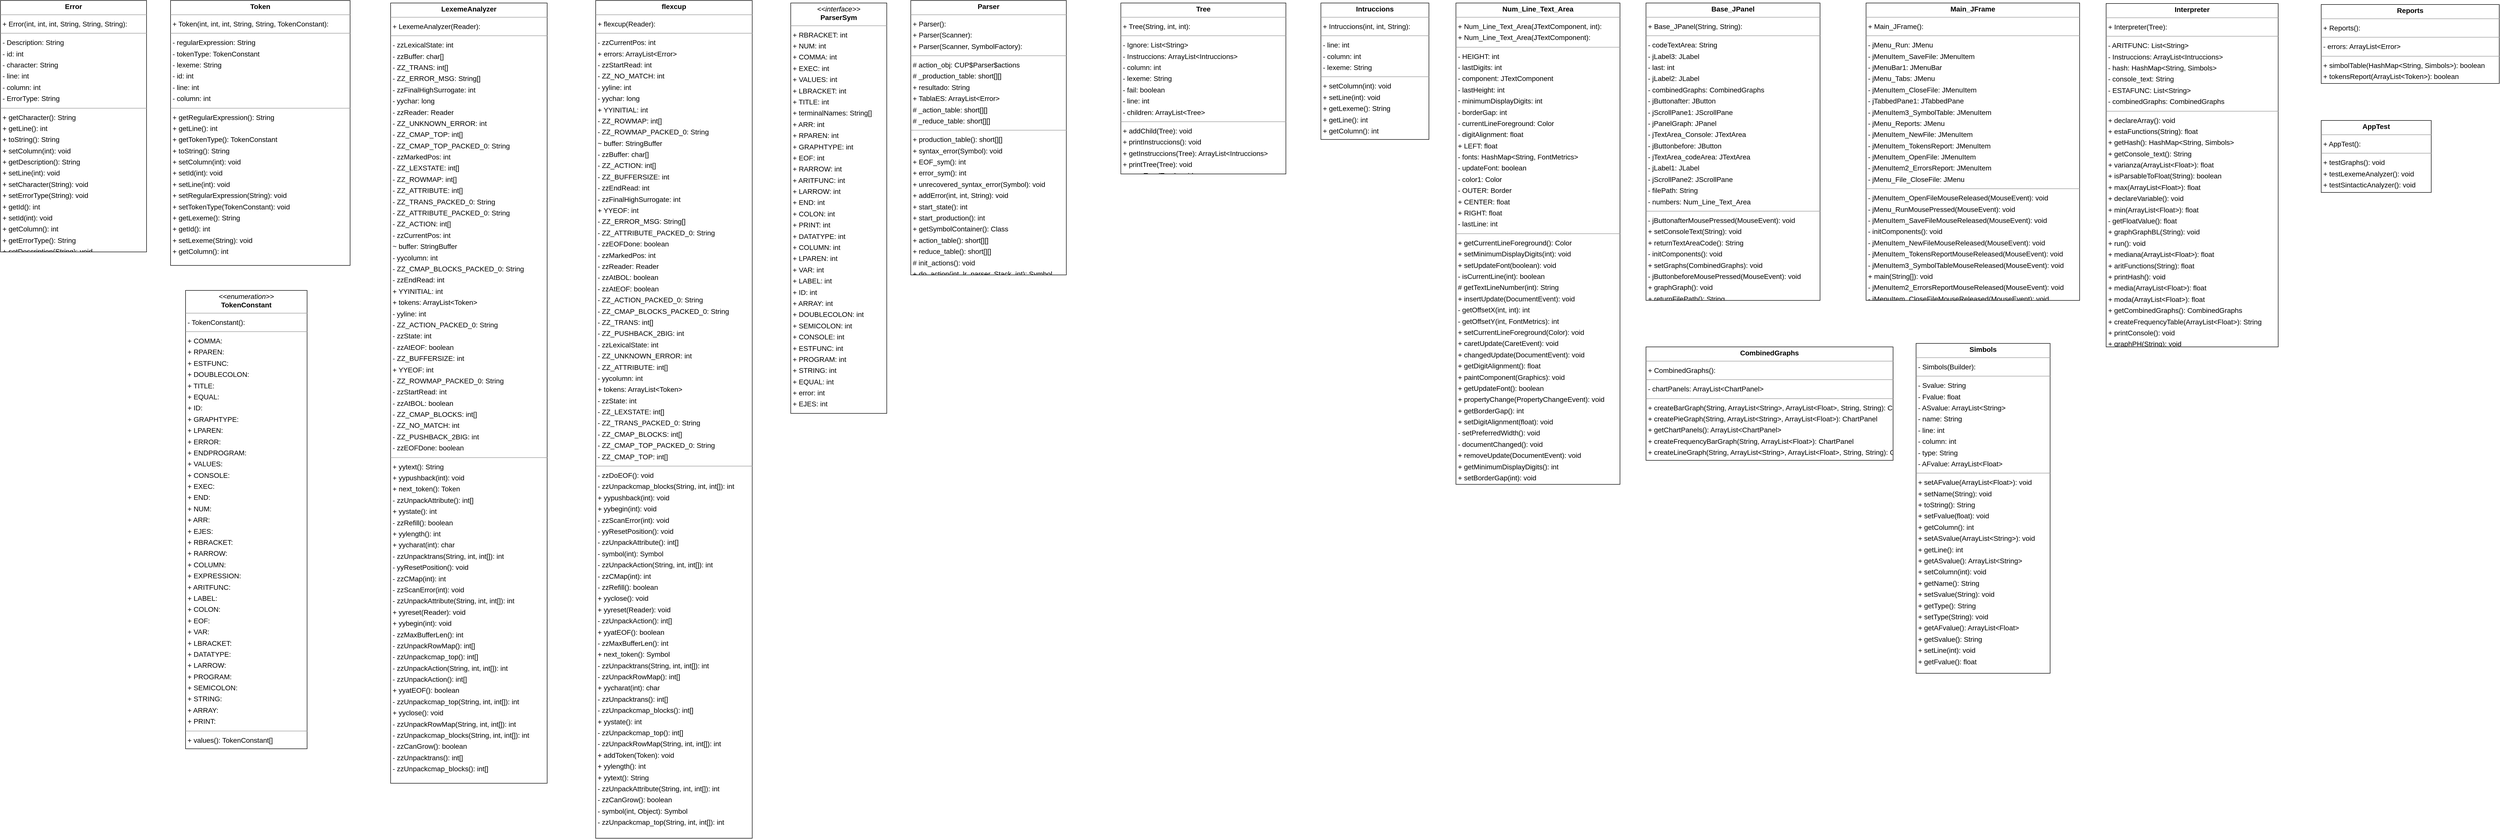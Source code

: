 <mxfile version="24.0.4" type="device">
  <diagram id="rQlFK94VVckKYzpqqI0J" name="Página-1">
    <mxGraphModel dx="8267" dy="2667" grid="1" gridSize="10" guides="1" tooltips="1" connect="1" arrows="1" fold="1" page="0" pageScale="1" pageWidth="3300" pageHeight="4681" background="none" math="0" shadow="0">
      <root>
        <mxCell id="0" />
        <mxCell id="1" parent="0" />
        <mxCell id="node15" value="&lt;p style=&quot;margin:0px;margin-top:4px;text-align:center;&quot;&gt;&lt;b&gt;AppTest&lt;/b&gt;&lt;/p&gt;&lt;hr size=&quot;1&quot;/&gt;&lt;p style=&quot;margin:0 0 0 4px;line-height:1.6;&quot;&gt;+ AppTest(): &lt;/p&gt;&lt;hr size=&quot;1&quot;/&gt;&lt;p style=&quot;margin:0 0 0 4px;line-height:1.6;&quot;&gt;+ testGraphs(): void&lt;br/&gt;+ testLexemeAnalyzer(): void&lt;br/&gt;+ testSintacticAnalyzer(): void&lt;/p&gt;" style="verticalAlign=top;align=left;overflow=fill;fontSize=14;fontFamily=Helvetica;html=1;rounded=0;shadow=0;comic=0;labelBackgroundColor=none;strokeWidth=1;" parent="1" vertex="1">
          <mxGeometry x="2620" y="1320" width="220" height="144" as="geometry" />
        </mxCell>
        <mxCell id="node16" value="&lt;p style=&quot;margin:0px;margin-top:4px;text-align:center;&quot;&gt;&lt;b&gt;Base_JPanel&lt;/b&gt;&lt;/p&gt;&lt;hr size=&quot;1&quot;/&gt;&lt;p style=&quot;margin:0 0 0 4px;line-height:1.6;&quot;&gt;+ Base_JPanel(String, String): &lt;/p&gt;&lt;hr size=&quot;1&quot;/&gt;&lt;p style=&quot;margin:0 0 0 4px;line-height:1.6;&quot;&gt;- codeTextArea: String&lt;br/&gt;- jLabel3: JLabel&lt;br/&gt;- last: int&lt;br/&gt;- jLabel2: JLabel&lt;br/&gt;- combinedGraphs: CombinedGraphs&lt;br/&gt;- jButtonafter: JButton&lt;br/&gt;- jScrollPane1: JScrollPane&lt;br/&gt;- jPanelGraph: JPanel&lt;br/&gt;- jTextArea_Console: JTextArea&lt;br/&gt;- jButtonbefore: JButton&lt;br/&gt;- jTextArea_codeArea: JTextArea&lt;br/&gt;- jLabel1: JLabel&lt;br/&gt;- jScrollPane2: JScrollPane&lt;br/&gt;- filePath: String&lt;br/&gt;- numbers: Num_Line_Text_Area&lt;/p&gt;&lt;hr size=&quot;1&quot;/&gt;&lt;p style=&quot;margin:0 0 0 4px;line-height:1.6;&quot;&gt;- jButtonafterMousePressed(MouseEvent): void&lt;br/&gt;+ setConsoleText(String): void&lt;br/&gt;+ returnTextAreaCode(): String&lt;br/&gt;- initComponents(): void&lt;br/&gt;+ setGraphs(CombinedGraphs): void&lt;br/&gt;- jButtonbeforeMousePressed(MouseEvent): void&lt;br/&gt;+ graphGraph(): void&lt;br/&gt;+ returnFilePath(): String&lt;/p&gt;" style="verticalAlign=top;align=left;overflow=fill;fontSize=14;fontFamily=Helvetica;html=1;rounded=0;shadow=0;comic=0;labelBackgroundColor=none;strokeWidth=1;" parent="1" vertex="1">
          <mxGeometry x="1270" y="1085" width="348" height="595" as="geometry" />
        </mxCell>
        <mxCell id="node5" value="&lt;p style=&quot;margin:0px;margin-top:4px;text-align:center;&quot;&gt;&lt;b&gt;CombinedGraphs&lt;/b&gt;&lt;/p&gt;&lt;hr size=&quot;1&quot;/&gt;&lt;p style=&quot;margin:0 0 0 4px;line-height:1.6;&quot;&gt;+ CombinedGraphs(): &lt;/p&gt;&lt;hr size=&quot;1&quot;/&gt;&lt;p style=&quot;margin:0 0 0 4px;line-height:1.6;&quot;&gt;- chartPanels: ArrayList&amp;lt;ChartPanel&amp;gt;&lt;/p&gt;&lt;hr size=&quot;1&quot;/&gt;&lt;p style=&quot;margin:0 0 0 4px;line-height:1.6;&quot;&gt;+ createBarGraph(String, ArrayList&amp;lt;String&amp;gt;, ArrayList&amp;lt;Float&amp;gt;, String, String): ChartPanel&lt;br/&gt;+ createPieGraph(String, ArrayList&amp;lt;String&amp;gt;, ArrayList&amp;lt;Float&amp;gt;): ChartPanel&lt;br/&gt;+ getChartPanels(): ArrayList&amp;lt;ChartPanel&amp;gt;&lt;br/&gt;+ createFrequencyBarGraph(String, ArrayList&amp;lt;Float&amp;gt;): ChartPanel&lt;br/&gt;+ createLineGraph(String, ArrayList&amp;lt;String&amp;gt;, ArrayList&amp;lt;Float&amp;gt;, String, String): ChartPanel&lt;br/&gt;+ addChartPanel(ChartPanel): void&lt;/p&gt;" style="verticalAlign=top;align=left;overflow=fill;fontSize=14;fontFamily=Helvetica;html=1;rounded=0;shadow=0;comic=0;labelBackgroundColor=none;strokeWidth=1;" parent="1" vertex="1">
          <mxGeometry x="1270" y="1773" width="494" height="227" as="geometry" />
        </mxCell>
        <mxCell id="node14" value="&lt;p style=&quot;margin:0px;margin-top:4px;text-align:center;&quot;&gt;&lt;b&gt;Error&lt;/b&gt;&lt;/p&gt;&lt;hr size=&quot;1&quot;/&gt;&lt;p style=&quot;margin:0 0 0 4px;line-height:1.6;&quot;&gt;+ Error(int, int, int, String, String, String): &lt;/p&gt;&lt;hr size=&quot;1&quot;/&gt;&lt;p style=&quot;margin:0 0 0 4px;line-height:1.6;&quot;&gt;- Description: String&lt;br/&gt;- id: int&lt;br/&gt;- character: String&lt;br/&gt;- line: int&lt;br/&gt;- column: int&lt;br/&gt;- ErrorType: String&lt;/p&gt;&lt;hr size=&quot;1&quot;/&gt;&lt;p style=&quot;margin:0 0 0 4px;line-height:1.6;&quot;&gt;+ getCharacter(): String&lt;br/&gt;+ getLine(): int&lt;br/&gt;+ toString(): String&lt;br/&gt;+ setColumn(int): void&lt;br/&gt;+ getDescription(): String&lt;br/&gt;+ setLine(int): void&lt;br/&gt;+ setCharacter(String): void&lt;br/&gt;+ setErrorType(String): void&lt;br/&gt;+ getId(): int&lt;br/&gt;+ setId(int): void&lt;br/&gt;+ getColumn(): int&lt;br/&gt;+ getErrorType(): String&lt;br/&gt;+ setDescription(String): void&lt;/p&gt;" style="verticalAlign=top;align=left;overflow=fill;fontSize=14;fontFamily=Helvetica;html=1;rounded=0;shadow=0;comic=0;labelBackgroundColor=none;strokeWidth=1;" parent="1" vertex="1">
          <mxGeometry x="-2020" y="1080" width="292" height="503" as="geometry" />
        </mxCell>
        <mxCell id="node12" value="&lt;p style=&quot;margin:0px;margin-top:4px;text-align:center;&quot;&gt;&lt;b&gt;Interpreter&lt;/b&gt;&lt;/p&gt;&lt;hr size=&quot;1&quot;/&gt;&lt;p style=&quot;margin:0 0 0 4px;line-height:1.6;&quot;&gt;+ Interpreter(Tree): &lt;/p&gt;&lt;hr size=&quot;1&quot;/&gt;&lt;p style=&quot;margin:0 0 0 4px;line-height:1.6;&quot;&gt;- ARITFUNC: List&amp;lt;String&amp;gt;&lt;br/&gt;- Instruccions: ArrayList&amp;lt;Intruccions&amp;gt;&lt;br/&gt;- hash: HashMap&amp;lt;String, Simbols&amp;gt;&lt;br/&gt;- console_text: String&lt;br/&gt;- ESTAFUNC: List&amp;lt;String&amp;gt;&lt;br/&gt;- combinedGraphs: CombinedGraphs&lt;/p&gt;&lt;hr size=&quot;1&quot;/&gt;&lt;p style=&quot;margin:0 0 0 4px;line-height:1.6;&quot;&gt;+ declareArray(): void&lt;br/&gt;+ estaFunctions(String): float&lt;br/&gt;+ getHash(): HashMap&amp;lt;String, Simbols&amp;gt;&lt;br/&gt;+ getConsole_text(): String&lt;br/&gt;+ varianza(ArrayList&amp;lt;Float&amp;gt;): float&lt;br/&gt;+ isParsableToFloat(String): boolean&lt;br/&gt;+ max(ArrayList&amp;lt;Float&amp;gt;): float&lt;br/&gt;+ declareVariable(): void&lt;br/&gt;+ min(ArrayList&amp;lt;Float&amp;gt;): float&lt;br/&gt;- getFloatValue(): float&lt;br/&gt;+ graphGraphBL(String): void&lt;br/&gt;+ run(): void&lt;br/&gt;+ mediana(ArrayList&amp;lt;Float&amp;gt;): float&lt;br/&gt;+ aritFunctions(String): float&lt;br/&gt;+ printHash(): void&lt;br/&gt;+ media(ArrayList&amp;lt;Float&amp;gt;): float&lt;br/&gt;+ moda(ArrayList&amp;lt;Float&amp;gt;): float&lt;br/&gt;+ getCombinedGraphs(): CombinedGraphs&lt;br/&gt;+ createFrequencyTable(ArrayList&amp;lt;Float&amp;gt;): String&lt;br/&gt;+ printConsole(): void&lt;br/&gt;+ graphPH(String): void&lt;/p&gt;" style="verticalAlign=top;align=left;overflow=fill;fontSize=14;fontFamily=Helvetica;html=1;rounded=0;shadow=0;comic=0;labelBackgroundColor=none;strokeWidth=1;" parent="1" vertex="1">
          <mxGeometry x="2190" y="1086" width="344" height="687" as="geometry" />
        </mxCell>
        <mxCell id="node0" value="&lt;p style=&quot;margin:0px;margin-top:4px;text-align:center;&quot;&gt;&lt;b&gt;Intruccions&lt;/b&gt;&lt;/p&gt;&lt;hr size=&quot;1&quot;/&gt;&lt;p style=&quot;margin:0 0 0 4px;line-height:1.6;&quot;&gt;+ Intruccions(int, int, String): &lt;/p&gt;&lt;hr size=&quot;1&quot;/&gt;&lt;p style=&quot;margin:0 0 0 4px;line-height:1.6;&quot;&gt;- line: int&lt;br/&gt;- column: int&lt;br/&gt;- lexeme: String&lt;/p&gt;&lt;hr size=&quot;1&quot;/&gt;&lt;p style=&quot;margin:0 0 0 4px;line-height:1.6;&quot;&gt;+ setColumn(int): void&lt;br/&gt;+ setLine(int): void&lt;br/&gt;+ getLexeme(): String&lt;br/&gt;+ getLine(): int&lt;br/&gt;+ getColumn(): int&lt;br/&gt;+ setLexeme(String): void&lt;/p&gt;" style="verticalAlign=top;align=left;overflow=fill;fontSize=14;fontFamily=Helvetica;html=1;rounded=0;shadow=0;comic=0;labelBackgroundColor=none;strokeWidth=1;" parent="1" vertex="1">
          <mxGeometry x="620" y="1085" width="216" height="273" as="geometry" />
        </mxCell>
        <mxCell id="node8" value="&lt;p style=&quot;margin:0px;margin-top:4px;text-align:center;&quot;&gt;&lt;b&gt;LexemeAnalyzer&lt;/b&gt;&lt;/p&gt;&lt;hr size=&quot;1&quot;/&gt;&lt;p style=&quot;margin:0 0 0 4px;line-height:1.6;&quot;&gt;+ LexemeAnalyzer(Reader): &lt;/p&gt;&lt;hr size=&quot;1&quot;/&gt;&lt;p style=&quot;margin:0 0 0 4px;line-height:1.6;&quot;&gt;- zzLexicalState: int&lt;br/&gt;- zzBuffer: char[]&lt;br/&gt;- ZZ_TRANS: int[]&lt;br/&gt;- ZZ_ERROR_MSG: String[]&lt;br/&gt;- zzFinalHighSurrogate: int&lt;br/&gt;- yychar: long&lt;br/&gt;- zzReader: Reader&lt;br/&gt;- ZZ_UNKNOWN_ERROR: int&lt;br/&gt;- ZZ_CMAP_TOP: int[]&lt;br/&gt;- ZZ_CMAP_TOP_PACKED_0: String&lt;br/&gt;- zzMarkedPos: int&lt;br/&gt;- ZZ_LEXSTATE: int[]&lt;br/&gt;- ZZ_ROWMAP: int[]&lt;br/&gt;- ZZ_ATTRIBUTE: int[]&lt;br/&gt;- ZZ_TRANS_PACKED_0: String&lt;br/&gt;- ZZ_ATTRIBUTE_PACKED_0: String&lt;br/&gt;- ZZ_ACTION: int[]&lt;br/&gt;- zzCurrentPos: int&lt;br/&gt;~ buffer: StringBuffer&lt;br/&gt;- yycolumn: int&lt;br/&gt;- ZZ_CMAP_BLOCKS_PACKED_0: String&lt;br/&gt;- zzEndRead: int&lt;br/&gt;+ YYINITIAL: int&lt;br/&gt;+ tokens: ArrayList&amp;lt;Token&amp;gt;&lt;br/&gt;- yyline: int&lt;br/&gt;- ZZ_ACTION_PACKED_0: String&lt;br/&gt;- zzState: int&lt;br/&gt;- zzAtEOF: boolean&lt;br/&gt;- ZZ_BUFFERSIZE: int&lt;br/&gt;+ YYEOF: int&lt;br/&gt;- ZZ_ROWMAP_PACKED_0: String&lt;br/&gt;- zzStartRead: int&lt;br/&gt;- zzAtBOL: boolean&lt;br/&gt;- ZZ_CMAP_BLOCKS: int[]&lt;br/&gt;- ZZ_NO_MATCH: int&lt;br/&gt;- ZZ_PUSHBACK_2BIG: int&lt;br/&gt;- zzEOFDone: boolean&lt;/p&gt;&lt;hr size=&quot;1&quot;/&gt;&lt;p style=&quot;margin:0 0 0 4px;line-height:1.6;&quot;&gt;+ yytext(): String&lt;br/&gt;+ yypushback(int): void&lt;br/&gt;+ next_token(): Token&lt;br/&gt;- zzUnpackAttribute(): int[]&lt;br/&gt;+ yystate(): int&lt;br/&gt;- zzRefill(): boolean&lt;br/&gt;+ yylength(): int&lt;br/&gt;+ yycharat(int): char&lt;br/&gt;- zzUnpacktrans(String, int, int[]): int&lt;br/&gt;- yyResetPosition(): void&lt;br/&gt;- zzCMap(int): int&lt;br/&gt;- zzScanError(int): void&lt;br/&gt;- zzUnpackAttribute(String, int, int[]): int&lt;br/&gt;+ yyreset(Reader): void&lt;br/&gt;+ yybegin(int): void&lt;br/&gt;- zzMaxBufferLen(): int&lt;br/&gt;- zzUnpackRowMap(): int[]&lt;br/&gt;- zzUnpackcmap_top(): int[]&lt;br/&gt;- zzUnpackAction(String, int, int[]): int&lt;br/&gt;- zzUnpackAction(): int[]&lt;br/&gt;+ yyatEOF(): boolean&lt;br/&gt;- zzUnpackcmap_top(String, int, int[]): int&lt;br/&gt;+ yyclose(): void&lt;br/&gt;- zzUnpackRowMap(String, int, int[]): int&lt;br/&gt;- zzUnpackcmap_blocks(String, int, int[]): int&lt;br/&gt;- zzCanGrow(): boolean&lt;br/&gt;- zzUnpacktrans(): int[]&lt;br/&gt;- zzUnpackcmap_blocks(): int[]&lt;/p&gt;" style="verticalAlign=top;align=left;overflow=fill;fontSize=14;fontFamily=Helvetica;html=1;rounded=0;shadow=0;comic=0;labelBackgroundColor=none;strokeWidth=1;" parent="1" vertex="1">
          <mxGeometry x="-1240" y="1085" width="313" height="1561" as="geometry" />
        </mxCell>
        <mxCell id="node7" value="&lt;p style=&quot;margin:0px;margin-top:4px;text-align:center;&quot;&gt;&lt;b&gt;Main_JFrame&lt;/b&gt;&lt;/p&gt;&lt;hr size=&quot;1&quot;/&gt;&lt;p style=&quot;margin:0 0 0 4px;line-height:1.6;&quot;&gt;+ Main_JFrame(): &lt;/p&gt;&lt;hr size=&quot;1&quot;/&gt;&lt;p style=&quot;margin:0 0 0 4px;line-height:1.6;&quot;&gt;- jMenu_Run: JMenu&lt;br/&gt;- jMenuItem_SaveFile: JMenuItem&lt;br/&gt;- jMenuBar1: JMenuBar&lt;br/&gt;- jMenu_Tabs: JMenu&lt;br/&gt;- jMenuItem_CloseFile: JMenuItem&lt;br/&gt;- jTabbedPane1: JTabbedPane&lt;br/&gt;- jMenuItem3_SymbolTable: JMenuItem&lt;br/&gt;- jMenu_Reports: JMenu&lt;br/&gt;- jMenuItem_NewFile: JMenuItem&lt;br/&gt;- jMenuItem_TokensReport: JMenuItem&lt;br/&gt;- jMenuItem_OpenFile: JMenuItem&lt;br/&gt;- jMenuItem2_ErrorsReport: JMenuItem&lt;br/&gt;- jMenu_File_CloseFile: JMenu&lt;/p&gt;&lt;hr size=&quot;1&quot;/&gt;&lt;p style=&quot;margin:0 0 0 4px;line-height:1.6;&quot;&gt;- jMenuItem_OpenFileMouseReleased(MouseEvent): void&lt;br/&gt;- jMenu_RunMousePressed(MouseEvent): void&lt;br/&gt;- jMenuItem_SaveFileMouseReleased(MouseEvent): void&lt;br/&gt;- initComponents(): void&lt;br/&gt;- jMenuItem_NewFileMouseReleased(MouseEvent): void&lt;br/&gt;- jMenuItem_TokensReportMouseReleased(MouseEvent): void&lt;br/&gt;- jMenuItem3_SymbolTableMouseReleased(MouseEvent): void&lt;br/&gt;+ main(String[]): void&lt;br/&gt;- jMenuItem2_ErrorsReportMouseReleased(MouseEvent): void&lt;br/&gt;- jMenuItem_CloseFileMouseReleased(MouseEvent): void&lt;/p&gt;" style="verticalAlign=top;align=left;overflow=fill;fontSize=14;fontFamily=Helvetica;html=1;rounded=0;shadow=0;comic=0;labelBackgroundColor=none;strokeWidth=1;" parent="1" vertex="1">
          <mxGeometry x="1710" y="1085" width="427" height="595" as="geometry" />
        </mxCell>
        <mxCell id="node11" value="&lt;p style=&quot;margin:0px;margin-top:4px;text-align:center;&quot;&gt;&lt;b&gt;Num_Line_Text_Area&lt;/b&gt;&lt;/p&gt;&lt;hr size=&quot;1&quot;/&gt;&lt;p style=&quot;margin:0 0 0 4px;line-height:1.6;&quot;&gt;+ Num_Line_Text_Area(JTextComponent, int): &lt;br/&gt;+ Num_Line_Text_Area(JTextComponent): &lt;/p&gt;&lt;hr size=&quot;1&quot;/&gt;&lt;p style=&quot;margin:0 0 0 4px;line-height:1.6;&quot;&gt;- HEIGHT: int&lt;br/&gt;- lastDigits: int&lt;br/&gt;- component: JTextComponent&lt;br/&gt;- lastHeight: int&lt;br/&gt;- minimumDisplayDigits: int&lt;br/&gt;- borderGap: int&lt;br/&gt;- currentLineForeground: Color&lt;br/&gt;- digitAlignment: float&lt;br/&gt;+ LEFT: float&lt;br/&gt;- fonts: HashMap&amp;lt;String, FontMetrics&amp;gt;&lt;br/&gt;- updateFont: boolean&lt;br/&gt;- color1: Color&lt;br/&gt;- OUTER: Border&lt;br/&gt;+ CENTER: float&lt;br/&gt;+ RIGHT: float&lt;br/&gt;- lastLine: int&lt;/p&gt;&lt;hr size=&quot;1&quot;/&gt;&lt;p style=&quot;margin:0 0 0 4px;line-height:1.6;&quot;&gt;+ getCurrentLineForeground(): Color&lt;br/&gt;+ setMinimumDisplayDigits(int): void&lt;br/&gt;+ setUpdateFont(boolean): void&lt;br/&gt;- isCurrentLine(int): boolean&lt;br/&gt;# getTextLineNumber(int): String&lt;br/&gt;+ insertUpdate(DocumentEvent): void&lt;br/&gt;- getOffsetX(int, int): int&lt;br/&gt;- getOffsetY(int, FontMetrics): int&lt;br/&gt;+ setCurrentLineForeground(Color): void&lt;br/&gt;+ caretUpdate(CaretEvent): void&lt;br/&gt;+ changedUpdate(DocumentEvent): void&lt;br/&gt;+ getDigitAlignment(): float&lt;br/&gt;+ paintComponent(Graphics): void&lt;br/&gt;+ getUpdateFont(): boolean&lt;br/&gt;+ propertyChange(PropertyChangeEvent): void&lt;br/&gt;+ getBorderGap(): int&lt;br/&gt;+ setDigitAlignment(float): void&lt;br/&gt;- setPreferredWidth(): void&lt;br/&gt;- documentChanged(): void&lt;br/&gt;+ removeUpdate(DocumentEvent): void&lt;br/&gt;+ getMinimumDisplayDigits(): int&lt;br/&gt;+ setBorderGap(int): void&lt;/p&gt;" style="verticalAlign=top;align=left;overflow=fill;fontSize=14;fontFamily=Helvetica;html=1;rounded=0;shadow=0;comic=0;labelBackgroundColor=none;strokeWidth=1;" parent="1" vertex="1">
          <mxGeometry x="890" y="1085" width="328" height="963" as="geometry" />
        </mxCell>
        <mxCell id="node1" value="&lt;p style=&quot;margin:0px;margin-top:4px;text-align:center;&quot;&gt;&lt;b&gt;Parser&lt;/b&gt;&lt;/p&gt;&lt;hr size=&quot;1&quot;/&gt;&lt;p style=&quot;margin:0 0 0 4px;line-height:1.6;&quot;&gt;+ Parser(): &lt;br/&gt;+ Parser(Scanner): &lt;br/&gt;+ Parser(Scanner, SymbolFactory): &lt;/p&gt;&lt;hr size=&quot;1&quot;/&gt;&lt;p style=&quot;margin:0 0 0 4px;line-height:1.6;&quot;&gt;# action_obj: CUP$Parser$actions&lt;br/&gt;# _production_table: short[][]&lt;br/&gt;+ resultado: String&lt;br/&gt;+ TablaES: ArrayList&amp;lt;Error&amp;gt;&lt;br/&gt;# _action_table: short[][]&lt;br/&gt;# _reduce_table: short[][]&lt;/p&gt;&lt;hr size=&quot;1&quot;/&gt;&lt;p style=&quot;margin:0 0 0 4px;line-height:1.6;&quot;&gt;+ production_table(): short[][]&lt;br/&gt;+ syntax_error(Symbol): void&lt;br/&gt;+ EOF_sym(): int&lt;br/&gt;+ error_sym(): int&lt;br/&gt;+ unrecovered_syntax_error(Symbol): void&lt;br/&gt;+ addError(int, int, String): void&lt;br/&gt;+ start_state(): int&lt;br/&gt;+ start_production(): int&lt;br/&gt;+ getSymbolContainer(): Class&lt;br/&gt;+ action_table(): short[][]&lt;br/&gt;+ reduce_table(): short[][]&lt;br/&gt;# init_actions(): void&lt;br/&gt;+ do_action(int, lr_parser, Stack, int): Symbol&lt;/p&gt;" style="verticalAlign=top;align=left;overflow=fill;fontSize=14;fontFamily=Helvetica;html=1;rounded=0;shadow=0;comic=0;labelBackgroundColor=none;strokeWidth=1;" parent="1" vertex="1">
          <mxGeometry x="-200" y="1080" width="311" height="549" as="geometry" />
        </mxCell>
        <mxCell id="node6" value="&lt;p style=&quot;margin:0px;margin-top:4px;text-align:center;&quot;&gt;&lt;i&gt;&amp;lt;&amp;lt;interface&amp;gt;&amp;gt;&lt;/i&gt;&lt;br/&gt;&lt;b&gt;ParserSym&lt;/b&gt;&lt;/p&gt;&lt;hr size=&quot;1&quot;/&gt;&lt;p style=&quot;margin:0 0 0 4px;line-height:1.6;&quot;&gt;+ RBRACKET: int&lt;br/&gt;+ NUM: int&lt;br/&gt;+ COMMA: int&lt;br/&gt;+ EXEC: int&lt;br/&gt;+ VALUES: int&lt;br/&gt;+ LBRACKET: int&lt;br/&gt;+ TITLE: int&lt;br/&gt;+ terminalNames: String[]&lt;br/&gt;+ ARR: int&lt;br/&gt;+ RPAREN: int&lt;br/&gt;+ GRAPHTYPE: int&lt;br/&gt;+ EOF: int&lt;br/&gt;+ RARROW: int&lt;br/&gt;+ ARITFUNC: int&lt;br/&gt;+ LARROW: int&lt;br/&gt;+ END: int&lt;br/&gt;+ COLON: int&lt;br/&gt;+ PRINT: int&lt;br/&gt;+ DATATYPE: int&lt;br/&gt;+ COLUMN: int&lt;br/&gt;+ LPAREN: int&lt;br/&gt;+ VAR: int&lt;br/&gt;+ LABEL: int&lt;br/&gt;+ ID: int&lt;br/&gt;+ ARRAY: int&lt;br/&gt;+ DOUBLECOLON: int&lt;br/&gt;+ SEMICOLON: int&lt;br/&gt;+ CONSOLE: int&lt;br/&gt;+ ESTFUNC: int&lt;br/&gt;+ PROGRAM: int&lt;br/&gt;+ STRING: int&lt;br/&gt;+ EQUAL: int&lt;br/&gt;+ error: int&lt;br/&gt;+ EJES: int&lt;/p&gt;" style="verticalAlign=top;align=left;overflow=fill;fontSize=14;fontFamily=Helvetica;html=1;rounded=0;shadow=0;comic=0;labelBackgroundColor=none;strokeWidth=1;" parent="1" vertex="1">
          <mxGeometry x="-440" y="1085" width="192" height="821" as="geometry" />
        </mxCell>
        <mxCell id="node13" value="&lt;p style=&quot;margin:0px;margin-top:4px;text-align:center;&quot;&gt;&lt;b&gt;Reports&lt;/b&gt;&lt;/p&gt;&lt;hr size=&quot;1&quot;/&gt;&lt;p style=&quot;margin:0 0 0 4px;line-height:1.6;&quot;&gt;+ Reports(): &lt;/p&gt;&lt;hr size=&quot;1&quot;/&gt;&lt;p style=&quot;margin:0 0 0 4px;line-height:1.6;&quot;&gt;- errors: ArrayList&amp;lt;Error&amp;gt;&lt;/p&gt;&lt;hr size=&quot;1&quot;/&gt;&lt;p style=&quot;margin:0 0 0 4px;line-height:1.6;&quot;&gt;+ simbolTable(HashMap&amp;lt;String, Simbols&amp;gt;): boolean&lt;br/&gt;+ tokensReport(ArrayList&amp;lt;Token&amp;gt;): boolean&lt;br/&gt;+ errorsReport(ArrayList&amp;lt;Error&amp;gt;): boolean&lt;/p&gt;" style="verticalAlign=top;align=left;overflow=fill;fontSize=14;fontFamily=Helvetica;html=1;rounded=0;shadow=0;comic=0;labelBackgroundColor=none;strokeWidth=1;" parent="1" vertex="1">
          <mxGeometry x="2620" y="1088" width="356" height="158" as="geometry" />
        </mxCell>
        <mxCell id="node3" value="&lt;p style=&quot;margin:0px;margin-top:4px;text-align:center;&quot;&gt;&lt;b&gt;Simbols&lt;/b&gt;&lt;/p&gt;&lt;hr size=&quot;1&quot;/&gt;&lt;p style=&quot;margin:0 0 0 4px;line-height:1.6;&quot;&gt;- Simbols(Builder): &lt;/p&gt;&lt;hr size=&quot;1&quot;/&gt;&lt;p style=&quot;margin:0 0 0 4px;line-height:1.6;&quot;&gt;- Svalue: String&lt;br/&gt;- Fvalue: float&lt;br/&gt;- ASvalue: ArrayList&amp;lt;String&amp;gt;&lt;br/&gt;- name: String&lt;br/&gt;- line: int&lt;br/&gt;- column: int&lt;br/&gt;- type: String&lt;br/&gt;- AFvalue: ArrayList&amp;lt;Float&amp;gt;&lt;/p&gt;&lt;hr size=&quot;1&quot;/&gt;&lt;p style=&quot;margin:0 0 0 4px;line-height:1.6;&quot;&gt;+ setAFvalue(ArrayList&amp;lt;Float&amp;gt;): void&lt;br/&gt;+ setName(String): void&lt;br/&gt;+ toString(): String&lt;br/&gt;+ setFvalue(float): void&lt;br/&gt;+ getColumn(): int&lt;br/&gt;+ setASvalue(ArrayList&amp;lt;String&amp;gt;): void&lt;br/&gt;+ getLine(): int&lt;br/&gt;+ getASvalue(): ArrayList&amp;lt;String&amp;gt;&lt;br/&gt;+ setColumn(int): void&lt;br/&gt;+ getName(): String&lt;br/&gt;+ setSvalue(String): void&lt;br/&gt;+ getType(): String&lt;br/&gt;+ setType(String): void&lt;br/&gt;+ getAFvalue(): ArrayList&amp;lt;Float&amp;gt;&lt;br/&gt;+ getSvalue(): String&lt;br/&gt;+ setLine(int): void&lt;br/&gt;+ getFvalue(): float&lt;/p&gt;" style="verticalAlign=top;align=left;overflow=fill;fontSize=14;fontFamily=Helvetica;html=1;rounded=0;shadow=0;comic=0;labelBackgroundColor=none;strokeWidth=1;" parent="1" vertex="1">
          <mxGeometry x="1810" y="1766" width="268" height="660" as="geometry" />
        </mxCell>
        <mxCell id="node2" value="&lt;p style=&quot;margin:0px;margin-top:4px;text-align:center;&quot;&gt;&lt;b&gt;Token&lt;/b&gt;&lt;/p&gt;&lt;hr size=&quot;1&quot;/&gt;&lt;p style=&quot;margin:0 0 0 4px;line-height:1.6;&quot;&gt;+ Token(int, int, int, String, String, TokenConstant): &lt;/p&gt;&lt;hr size=&quot;1&quot;/&gt;&lt;p style=&quot;margin:0 0 0 4px;line-height:1.6;&quot;&gt;- regularExpression: String&lt;br/&gt;- tokenType: TokenConstant&lt;br/&gt;- lexeme: String&lt;br/&gt;- id: int&lt;br/&gt;- line: int&lt;br/&gt;- column: int&lt;/p&gt;&lt;hr size=&quot;1&quot;/&gt;&lt;p style=&quot;margin:0 0 0 4px;line-height:1.6;&quot;&gt;+ getRegularExpression(): String&lt;br/&gt;+ getLine(): int&lt;br/&gt;+ getTokenType(): TokenConstant&lt;br/&gt;+ toString(): String&lt;br/&gt;+ setColumn(int): void&lt;br/&gt;+ setId(int): void&lt;br/&gt;+ setLine(int): void&lt;br/&gt;+ setRegularExpression(String): void&lt;br/&gt;+ setTokenType(TokenConstant): void&lt;br/&gt;+ getLexeme(): String&lt;br/&gt;+ getId(): int&lt;br/&gt;+ setLexeme(String): void&lt;br/&gt;+ getColumn(): int&lt;/p&gt;" style="verticalAlign=top;align=left;overflow=fill;fontSize=14;fontFamily=Helvetica;html=1;rounded=0;shadow=0;comic=0;labelBackgroundColor=none;strokeWidth=1;" parent="1" vertex="1">
          <mxGeometry x="-1680" y="1080" width="359" height="530" as="geometry" />
        </mxCell>
        <mxCell id="node4" value="&lt;p style=&quot;margin:0px;margin-top:4px;text-align:center;&quot;&gt;&lt;i&gt;&amp;lt;&amp;lt;enumeration&amp;gt;&amp;gt;&lt;/i&gt;&lt;br/&gt;&lt;b&gt;TokenConstant&lt;/b&gt;&lt;/p&gt;&lt;hr size=&quot;1&quot;/&gt;&lt;p style=&quot;margin:0 0 0 4px;line-height:1.6;&quot;&gt;- TokenConstant(): &lt;/p&gt;&lt;hr size=&quot;1&quot;/&gt;&lt;p style=&quot;margin:0 0 0 4px;line-height:1.6;&quot;&gt;+ COMMA: &lt;br/&gt;+ RPAREN: &lt;br/&gt;+ ESTFUNC: &lt;br/&gt;+ DOUBLECOLON: &lt;br/&gt;+ TITLE: &lt;br/&gt;+ EQUAL: &lt;br/&gt;+ ID: &lt;br/&gt;+ GRAPHTYPE: &lt;br/&gt;+ LPAREN: &lt;br/&gt;+ ERROR: &lt;br/&gt;+ ENDPROGRAM: &lt;br/&gt;+ VALUES: &lt;br/&gt;+ CONSOLE: &lt;br/&gt;+ EXEC: &lt;br/&gt;+ END: &lt;br/&gt;+ NUM: &lt;br/&gt;+ ARR: &lt;br/&gt;+ EJES: &lt;br/&gt;+ RBRACKET: &lt;br/&gt;+ RARROW: &lt;br/&gt;+ COLUMN: &lt;br/&gt;+ EXPRESSION: &lt;br/&gt;+ ARITFUNC: &lt;br/&gt;+ LABEL: &lt;br/&gt;+ COLON: &lt;br/&gt;+ EOF: &lt;br/&gt;+ VAR: &lt;br/&gt;+ LBRACKET: &lt;br/&gt;+ DATATYPE: &lt;br/&gt;+ LARROW: &lt;br/&gt;+ PROGRAM: &lt;br/&gt;+ SEMICOLON: &lt;br/&gt;+ STRING: &lt;br/&gt;+ ARRAY: &lt;br/&gt;+ PRINT: &lt;/p&gt;&lt;hr size=&quot;1&quot;/&gt;&lt;p style=&quot;margin:0 0 0 4px;line-height:1.6;&quot;&gt;+ values(): TokenConstant[]&lt;br/&gt;+ valueOf(String): TokenConstant&lt;/p&gt;" style="verticalAlign=top;align=left;overflow=fill;fontSize=14;fontFamily=Helvetica;html=1;rounded=0;shadow=0;comic=0;labelBackgroundColor=none;strokeWidth=1;" parent="1" vertex="1">
          <mxGeometry x="-1650" y="1660" width="243" height="917" as="geometry" />
        </mxCell>
        <mxCell id="node10" value="&lt;p style=&quot;margin:0px;margin-top:4px;text-align:center;&quot;&gt;&lt;b&gt;Tree&lt;/b&gt;&lt;/p&gt;&lt;hr size=&quot;1&quot;/&gt;&lt;p style=&quot;margin:0 0 0 4px;line-height:1.6;&quot;&gt;+ Tree(String, int, int): &lt;/p&gt;&lt;hr size=&quot;1&quot;/&gt;&lt;p style=&quot;margin:0 0 0 4px;line-height:1.6;&quot;&gt;- Ignore: List&amp;lt;String&amp;gt;&lt;br/&gt;- Instruccions: ArrayList&amp;lt;Intruccions&amp;gt;&lt;br/&gt;- column: int&lt;br/&gt;- lexeme: String&lt;br/&gt;- fail: boolean&lt;br/&gt;- line: int&lt;br/&gt;- children: ArrayList&amp;lt;Tree&amp;gt;&lt;/p&gt;&lt;hr size=&quot;1&quot;/&gt;&lt;p style=&quot;margin:0 0 0 4px;line-height:1.6;&quot;&gt;+ addChild(Tree): void&lt;br/&gt;+ printInstruccions(): void&lt;br/&gt;+ getInstruccions(Tree): ArrayList&amp;lt;Intruccions&amp;gt;&lt;br/&gt;+ printTree(Tree): void&lt;br/&gt;+ saveTree(Tree): void&lt;/p&gt;" style="verticalAlign=top;align=left;overflow=fill;fontSize=14;fontFamily=Helvetica;html=1;rounded=0;shadow=0;comic=0;labelBackgroundColor=none;strokeWidth=1;" parent="1" vertex="1">
          <mxGeometry x="220" y="1085" width="330" height="342" as="geometry" />
        </mxCell>
        <mxCell id="node9" value="&lt;p style=&quot;margin:0px;margin-top:4px;text-align:center;&quot;&gt;&lt;b&gt;flexcup&lt;/b&gt;&lt;/p&gt;&lt;hr size=&quot;1&quot;/&gt;&lt;p style=&quot;margin:0 0 0 4px;line-height:1.6;&quot;&gt;+ flexcup(Reader): &lt;/p&gt;&lt;hr size=&quot;1&quot;/&gt;&lt;p style=&quot;margin:0 0 0 4px;line-height:1.6;&quot;&gt;- zzCurrentPos: int&lt;br/&gt;+ errors: ArrayList&amp;lt;Error&amp;gt;&lt;br/&gt;- zzStartRead: int&lt;br/&gt;- ZZ_NO_MATCH: int&lt;br/&gt;- yyline: int&lt;br/&gt;- yychar: long&lt;br/&gt;+ YYINITIAL: int&lt;br/&gt;- ZZ_ROWMAP: int[]&lt;br/&gt;- ZZ_ROWMAP_PACKED_0: String&lt;br/&gt;~ buffer: StringBuffer&lt;br/&gt;- zzBuffer: char[]&lt;br/&gt;- ZZ_ACTION: int[]&lt;br/&gt;- ZZ_BUFFERSIZE: int&lt;br/&gt;- zzEndRead: int&lt;br/&gt;- zzFinalHighSurrogate: int&lt;br/&gt;+ YYEOF: int&lt;br/&gt;- ZZ_ERROR_MSG: String[]&lt;br/&gt;- ZZ_ATTRIBUTE_PACKED_0: String&lt;br/&gt;- zzEOFDone: boolean&lt;br/&gt;- zzMarkedPos: int&lt;br/&gt;- zzReader: Reader&lt;br/&gt;- zzAtBOL: boolean&lt;br/&gt;- zzAtEOF: boolean&lt;br/&gt;- ZZ_ACTION_PACKED_0: String&lt;br/&gt;- ZZ_CMAP_BLOCKS_PACKED_0: String&lt;br/&gt;- ZZ_TRANS: int[]&lt;br/&gt;- ZZ_PUSHBACK_2BIG: int&lt;br/&gt;- zzLexicalState: int&lt;br/&gt;- ZZ_UNKNOWN_ERROR: int&lt;br/&gt;- ZZ_ATTRIBUTE: int[]&lt;br/&gt;- yycolumn: int&lt;br/&gt;+ tokens: ArrayList&amp;lt;Token&amp;gt;&lt;br/&gt;- zzState: int&lt;br/&gt;- ZZ_LEXSTATE: int[]&lt;br/&gt;- ZZ_TRANS_PACKED_0: String&lt;br/&gt;- ZZ_CMAP_BLOCKS: int[]&lt;br/&gt;- ZZ_CMAP_TOP_PACKED_0: String&lt;br/&gt;- ZZ_CMAP_TOP: int[]&lt;/p&gt;&lt;hr size=&quot;1&quot;/&gt;&lt;p style=&quot;margin:0 0 0 4px;line-height:1.6;&quot;&gt;- zzDoEOF(): void&lt;br/&gt;- zzUnpackcmap_blocks(String, int, int[]): int&lt;br/&gt;+ yypushback(int): void&lt;br/&gt;+ yybegin(int): void&lt;br/&gt;- zzScanError(int): void&lt;br/&gt;- yyResetPosition(): void&lt;br/&gt;- zzUnpackAttribute(): int[]&lt;br/&gt;- symbol(int): Symbol&lt;br/&gt;- zzUnpackAction(String, int, int[]): int&lt;br/&gt;- zzCMap(int): int&lt;br/&gt;- zzRefill(): boolean&lt;br/&gt;+ yyclose(): void&lt;br/&gt;+ yyreset(Reader): void&lt;br/&gt;- zzUnpackAction(): int[]&lt;br/&gt;+ yyatEOF(): boolean&lt;br/&gt;- zzMaxBufferLen(): int&lt;br/&gt;+ next_token(): Symbol&lt;br/&gt;- zzUnpacktrans(String, int, int[]): int&lt;br/&gt;- zzUnpackRowMap(): int[]&lt;br/&gt;+ yycharat(int): char&lt;br/&gt;- zzUnpacktrans(): int[]&lt;br/&gt;- zzUnpackcmap_blocks(): int[]&lt;br/&gt;+ yystate(): int&lt;br/&gt;- zzUnpackcmap_top(): int[]&lt;br/&gt;- zzUnpackRowMap(String, int, int[]): int&lt;br/&gt;+ addToken(Token): void&lt;br/&gt;+ yylength(): int&lt;br/&gt;+ yytext(): String&lt;br/&gt;- zzUnpackAttribute(String, int, int[]): int&lt;br/&gt;- zzCanGrow(): boolean&lt;br/&gt;- symbol(int, Object): Symbol&lt;br/&gt;- zzUnpackcmap_top(String, int, int[]): int&lt;/p&gt;" style="verticalAlign=top;align=left;overflow=fill;fontSize=14;fontFamily=Helvetica;html=1;rounded=0;shadow=0;comic=0;labelBackgroundColor=none;strokeWidth=1;" parent="1" vertex="1">
          <mxGeometry x="-830" y="1080" width="313" height="1676" as="geometry" />
        </mxCell>
      </root>
    </mxGraphModel>
  </diagram>
</mxfile>
